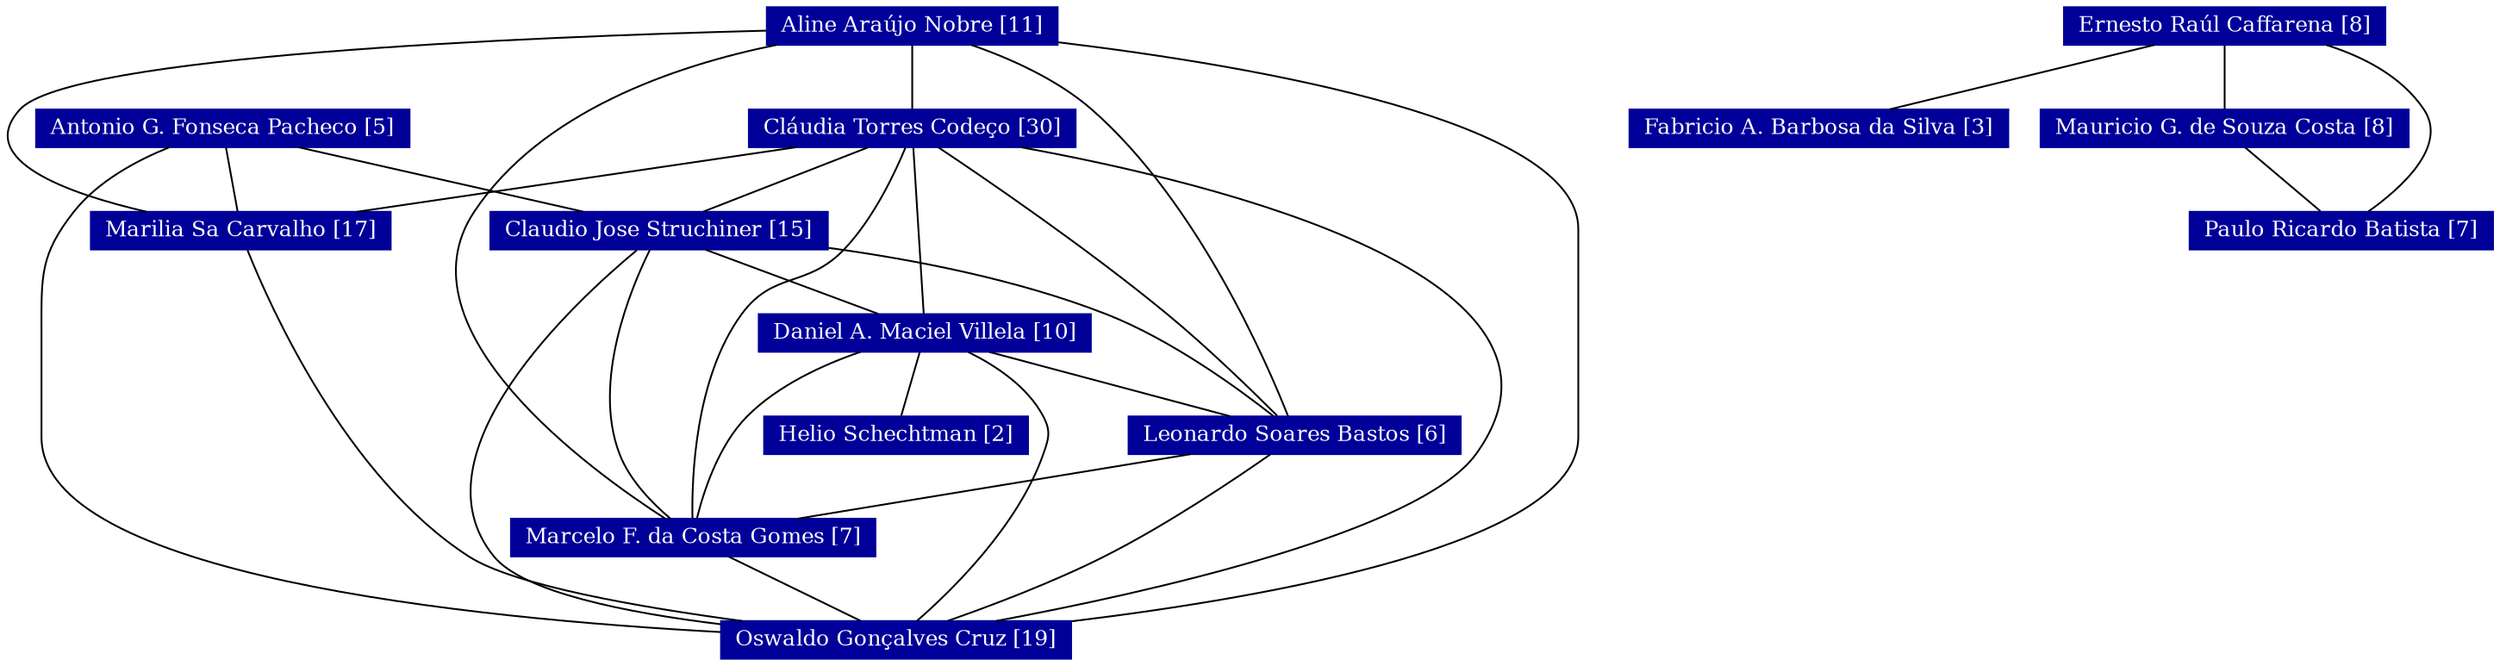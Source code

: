 strict graph grafo1 {
	graph [bb="0,0,1215,363",
		id=grafo1,
		overlap=False
	];
	node [fontsize=12,
		label="\N",
		shape=rectangle,
		style=filled
	];
	0	 [URL="membro-5860617664784376.html",
		color="#000099",
		fontcolor="#FFFFFF",
		height=0.29167,
		label="Aline Araújo Nobre [11]",
		pos="448.99,352.5",
		width=1.8611];
	2	 [URL="membro-1929576902623348.html",
		color="#000099",
		fontcolor="#FFFFFF",
		height=0.29167,
		label="Cláudia Torres Codeço [30]",
		pos="448.99,295.5",
		width=2.0694];
	0 -- 2	 [pos="448.99,341.78 448.99,331.59 448.99,316.35 448.99,306.17"];
	8	 [URL="membro-5241799121437269.html",
		color="#000099",
		fontcolor="#FFFFFF",
		height=0.29167,
		label="Leonardo Soares Bastos [6]",
		pos="651.99,124.5",
		width=2.0556];
	0 -- 8	 [pos="474.54,341.95 492.03,333.87 515.05,321.49 531.99,306 590.25,252.72 633.37,165.46 647.23,135.22"];
	9	 [URL="membro-6064559192125515.html",
		color="#000099",
		fontcolor="#FFFFFF",
		height=0.29167,
		label="Marcelo F. da Costa Gomes [7]",
		pos="354.99,67.5",
		width=2.3056];
	0 -- 9	 [pos="393.74,341.95 344.11,329.22 274.12,302.49 240.99,249 200.63,183.83 299.04,106.02 339.02,78.109"];
	10	 [URL="membro-6465314260773099.html",
		color="#000099",
		fontcolor="#FFFFFF",
		height=0.29167,
		label="Marilia Sa Carvalho [17]",
		pos="126.99,238.5",
		width=1.8611];
	0 -- 10	 [pos="381.55,349.99 267.47,345.04 46.464,332.17 22.994,306 0,280.36 46.374,260.4 84.387,249.04"];
	12	 [URL="membro-9530671289607786.html",
		color="#000099",
		fontcolor="#FFFFFF",
		height=0.29167,
		label="Oswaldo Gonçalves Cruz [19]",
		pos="461.99,10.5",
		width=2.2361];
	0 -- 12	 [pos="516.35,344.04 616.24,329.59 791.99,296 791.99,238.5 791.99,238.5 791.99,238.5 791.99,124.5 791.99,84.655 767.74,76.493 732.99,57 \
701.09,39.105 610.27,25.971 542.5,18.311"];
	2 -- 8	 [pos="464.21,284.97 489.93,266.94 543.27,228.58 584.99,192 606.59,173.06 629.78,148.68 642.42,135.01"];
	2 -- 9	 [pos="444.02,284.99 437.35,271.32 424.73,246.94 410.99,228 398.25,210.43 387.67,211.43 377.99,192 358.68,153.24 355.47,100.41 355.02,78.115"];
	2 -- 10	 [pos="389.56,284.98 331.68,274.73 244.2,259.25 186.35,249.01"];
	2 -- 12	 [pos="496.21,285 563.43,267.2 684.19,224.01 734.99,135 779.79,56.506 638.47,27.222 542.73,16.5"];
	3	 [URL="membro-7202319892868540.html",
		color="#000099",
		fontcolor="#FFFFFF",
		height=0.29167,
		label="Claudio Jose Struchiner [15]",
		pos="325.99,238.5",
		width=2.1111];
	2 -- 3	 [pos="426.14,284.91 404.05,274.67 370.77,259.25 348.72,249.03"];
	4	 [URL="membro-4016632420686251.html",
		color="#000099",
		fontcolor="#FFFFFF",
		height=0.29167,
		label="Daniel A. Maciel Villela [10]",
		pos="464.99,181.5",
		width=2.1528];
	2 -- 4	 [pos="450.47,284.98 453.5,263.37 460.4,214.19 463.47,192.33"];
	8 -- 9	 [pos="597.17,113.98 543.79,103.73 463.1,88.249 409.74,78.008"];
	8 -- 12	 [pos="640.09,113.96 623.74,99.812 593.04,74.453 563.99,57 539.97,42.567 510.7,29.658 489.68,21.125"];
	9 -- 12	 [pos="374.87,56.912 394.09,46.674 423.04,31.25 442.22,21.031"];
	10 -- 12	 [pos="130.83,227.82 142.82,196.13 182.74,102.03 248.99,57 271.18,41.92 334.1,29.283 385.84,21.007"];
	3 -- 8	 [pos="402.13,230.19 446.77,223.52 503.53,211.87 550.99,192 585.81,177.42 621.32,150.23 639.53,135.19"];
	3 -- 9	 [pos="323.31,227.84 318.3,205.91 309.12,154.38 321.99,114 326.38,100.23 336.5,87.042 344.38,78.251"];
	3 -- 12	 [pos="316.02,227.92 289.07,198.03 219.67,111.61 262.99,57 277.96,38.134 333.01,26.201 381.42,19.153"];
	3 -- 4	 [pos="351.81,227.91 376.78,217.67 414.39,202.25 439.31,192.03"];
	4 -- 8	 [pos="499.73,170.91 533.31,160.67 583.92,145.25 617.44,135.03"];
	4 -- 9	 [pos="442.83,170.85 427.46,162.66 407.27,150.17 392.99,135 376.77,117.76 364.89,92.323 359.05,78.106"];
	4 -- 12	 [pos="490.45,170.9 505.19,163.27 522.47,151.42 530.99,135 535.29,126.71 533.7,122.93 530.99,114 519.41,75.762 488.54,38.739 472.3,21.144"];
	7	 [URL="membro-5343124450714007.html",
		color="#000099",
		fontcolor="#FFFFFF",
		height=0.29167,
		label="Helio Schechtman [2]",
		pos="461.99,124.5",
		width=1.6667];
	4 -- 7	 [pos="464.43,170.78 463.89,160.59 463.09,145.35 462.55,135.17"];
	1	 [URL="membro-5392568548228414.html",
		color="#000099",
		fontcolor="#FFFFFF",
		height=0.29167,
		label="Antonio G. Fonseca Pacheco [5]",
		pos="117.99,295.5",
		width=2.3889];
	1 -- 10	 [pos="119.68,284.78 121.29,274.59 123.7,259.35 125.31,249.17"];
	1 -- 12	 [pos="95.32,284.94 80.649,277 62.253,264.8 50.994,249 32.905,223.62 31.994,212.67 31.994,181.5 31.994,181.5 31.994,181.5 31.994,124.5 \
31.994,53.012 256.85,25.302 381.36,15.437"];
	1 -- 3	 [pos="156.63,284.91 193.99,274.67 250.27,259.25 287.56,249.03"];
	5	 [URL="membro-8742778337409951.html",
		color="#000099",
		fontcolor="#FFFFFF",
		height=0.29167,
		label="Ernesto Raúl Caffarena [8]",
		pos="1092,352.5",
		width=2];
	6	 [URL="membro-6679069461879682.html",
		color="#000099",
		fontcolor="#FFFFFF",
		height=0.29167,
		label="Fabricio A. Barbosa da Silva [3]",
		pos="904.99,295.5",
		width=2.3611];
	5 -- 6	 [pos="1057.2,341.91 1023.7,331.67 973.07,316.25 939.54,306.03"];
	11	 [URL="membro-3330385596576917.html",
		color="#000099",
		fontcolor="#FFFFFF",
		height=0.29167,
		label="Mauricio G. de Souza Costa [8]",
		pos="1092,295.5",
		width=2.3194];
	5 -- 11	 [pos="1092,341.78 1092,331.59 1092,316.35 1092,306.17"];
	13	 [URL="membro-8265750834533915.html",
		color="#000099",
		fontcolor="#FFFFFF",
		height=0.29167,
		label="Paulo Ricardo Batista [7]",
		pos="1147,238.5",
		width=1.8889];
	5 -- 13	 [pos="1134.7,341.86 1153.2,334.89 1173.1,323.68 1184,306 1196,286.42 1175.2,262.68 1160.2,249.21"];
	11 -- 13	 [pos="1102.3,284.78 1112.2,274.59 1126.9,259.35 1136.7,249.17"];
}
